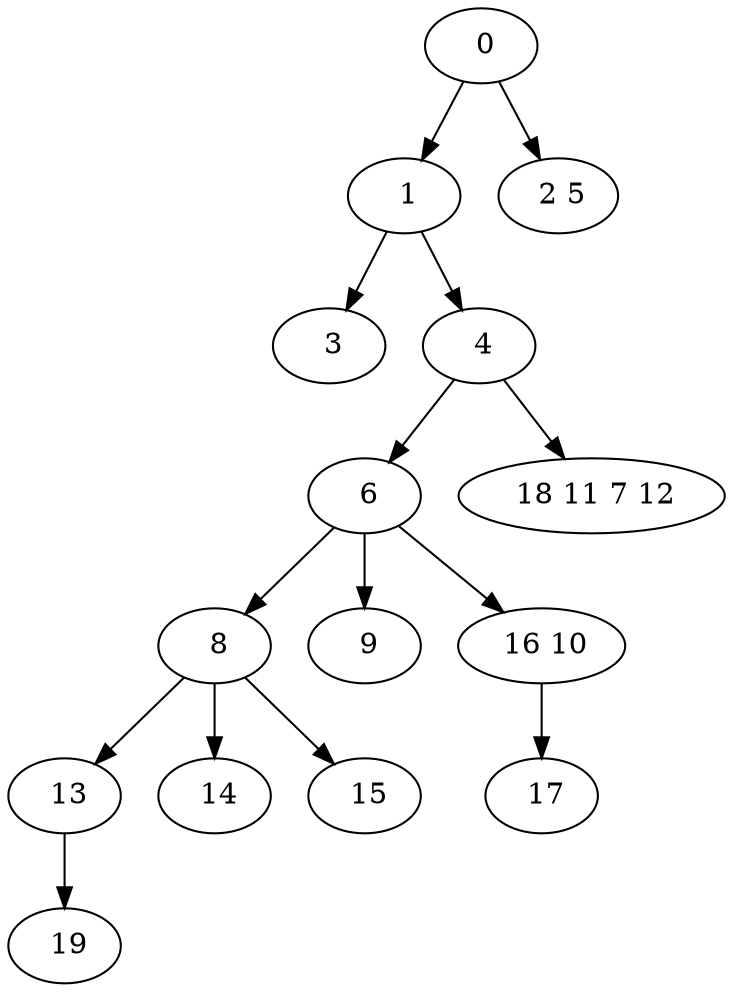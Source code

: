digraph mytree {
" 0" -> " 1";
" 0" -> " 2 5";
" 1" -> " 3";
" 1" -> " 4";
" 2 5";
" 3";
" 4" -> " 6";
" 4" -> " 18 11 7 12";
" 6" -> " 8";
" 6" -> " 9";
" 6" -> " 16 10";
" 18 11 7 12";
" 8" -> " 13";
" 8" -> " 14";
" 8" -> " 15";
" 9";
" 16 10" -> " 17";
" 13" -> " 19";
" 14";
" 15";
" 19";
" 17";
}

